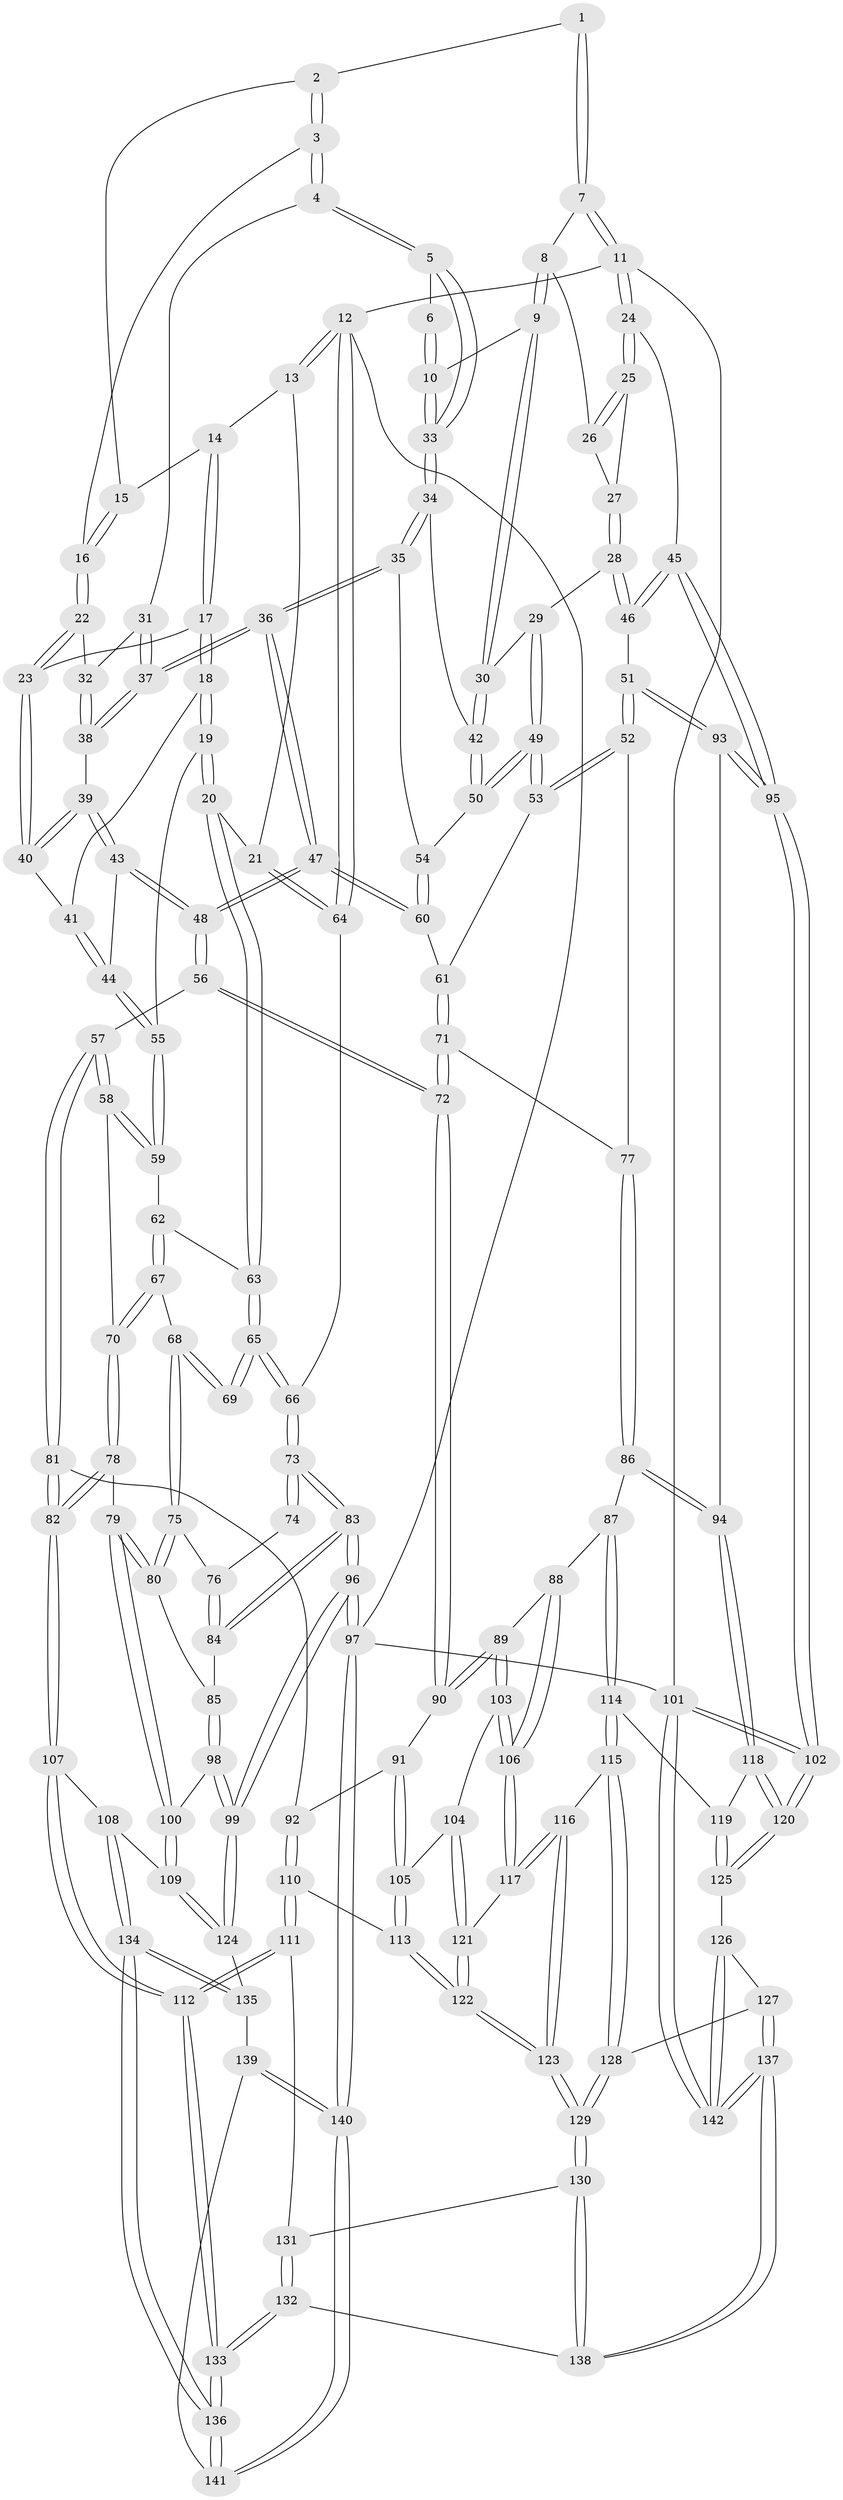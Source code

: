 // coarse degree distribution, {3: 0.15555555555555556, 4: 0.37777777777777777, 5: 0.36666666666666664, 6: 0.08888888888888889, 7: 0.011111111111111112}
// Generated by graph-tools (version 1.1) at 2025/52/02/27/25 19:52:44]
// undirected, 142 vertices, 352 edges
graph export_dot {
graph [start="1"]
  node [color=gray90,style=filled];
  1 [pos="+0.7060664133595037+0"];
  2 [pos="+0.4998478438353367+0"];
  3 [pos="+0.5604394250869403+0.08121122968337371"];
  4 [pos="+0.5812572636630013+0.10038658906563584"];
  5 [pos="+0.5993292234943224+0.10740351357541256"];
  6 [pos="+0.6656383933747162+0"];
  7 [pos="+0.8539049360408139+0"];
  8 [pos="+0.8193160802268996+0.00048469228683370994"];
  9 [pos="+0.7567436612298306+0.11200223667665832"];
  10 [pos="+0.6802052711110446+0.1365591342302747"];
  11 [pos="+1+0"];
  12 [pos="+0+0"];
  13 [pos="+0.1955040781525633+0"];
  14 [pos="+0.22790647345080228+0"];
  15 [pos="+0.34314713342424463+0"];
  16 [pos="+0.4491533839178274+0.08718734919364286"];
  17 [pos="+0.2360794632429362+0.025442747084478447"];
  18 [pos="+0.18163151577659642+0.19747083352330957"];
  19 [pos="+0.16640706919054515+0.21965703266673292"];
  20 [pos="+0.13447365544895223+0.24679353116391656"];
  21 [pos="+0+0.21099933286577296"];
  22 [pos="+0.42559690580965653+0.13128570064805478"];
  23 [pos="+0.3988265151856829+0.15090479652060612"];
  24 [pos="+1+0.08633929460502833"];
  25 [pos="+1+0.1474023824118076"];
  26 [pos="+0.8264446422870096+0.008293788264248479"];
  27 [pos="+0.9337200574891253+0.18478448250256763"];
  28 [pos="+0.9021287027988277+0.21093629297656555"];
  29 [pos="+0.8535933969430767+0.21883039377192734"];
  30 [pos="+0.8395176804397773+0.21482785233117913"];
  31 [pos="+0.5171468473582841+0.15861314097491525"];
  32 [pos="+0.4916904675600033+0.16524284651854362"];
  33 [pos="+0.6538651199595704+0.14936564686965342"];
  34 [pos="+0.6487129622556643+0.17865057632426176"];
  35 [pos="+0.6155736931988831+0.25078467784673786"];
  36 [pos="+0.5781643350093074+0.2867640810149439"];
  37 [pos="+0.5487741027594711+0.26942891608267927"];
  38 [pos="+0.4825017973447763+0.24510009241890018"];
  39 [pos="+0.47419403116051834+0.2452070187300416"];
  40 [pos="+0.3980424168604055+0.1548076976936176"];
  41 [pos="+0.3641970301644458+0.20034712217885944"];
  42 [pos="+0.7700000661006523+0.26992212267471555"];
  43 [pos="+0.4144424847719511+0.2861155719955557"];
  44 [pos="+0.3752668068371701+0.28185335215654006"];
  45 [pos="+1+0.4933818341692699"];
  46 [pos="+1+0.488084823438955"];
  47 [pos="+0.5600452790566527+0.44180603819575975"];
  48 [pos="+0.5329098239755566+0.4803094494022815"];
  49 [pos="+0.852588958478003+0.3774992145248935"];
  50 [pos="+0.7596045784506332+0.29670248382408565"];
  51 [pos="+0.9643779380086199+0.4984342227481819"];
  52 [pos="+0.961757726032074+0.4979034324684147"];
  53 [pos="+0.8835431915481755+0.45531752745387943"];
  54 [pos="+0.732000817603738+0.31470896685130223"];
  55 [pos="+0.35305120179357974+0.3005710635562905"];
  56 [pos="+0.5267443709540427+0.4943700876820363"];
  57 [pos="+0.44814780561567474+0.4989533755164231"];
  58 [pos="+0.3701803916143167+0.47191700225762445"];
  59 [pos="+0.331538517958793+0.39716827353627326"];
  60 [pos="+0.7117373235186328+0.4018518248777888"];
  61 [pos="+0.8402791962228324+0.45252605007447133"];
  62 [pos="+0.24404817939152557+0.36249323904543046"];
  63 [pos="+0.13985378140015095+0.2717754477964794"];
  64 [pos="+0+0.22639740310615267"];
  65 [pos="+0.12581343713322793+0.33777508122300226"];
  66 [pos="+0+0.4667217430989235"];
  67 [pos="+0.18779290417010414+0.5264984446444014"];
  68 [pos="+0.17807137437712775+0.5230532111807558"];
  69 [pos="+0.10077444992219442+0.4638903747880685"];
  70 [pos="+0.21189666371536087+0.5404291570833086"];
  71 [pos="+0.651947710242811+0.5667502499424538"];
  72 [pos="+0.5695167509819602+0.5657344068973934"];
  73 [pos="+0+0.5105722633648806"];
  74 [pos="+0.07616260685696083+0.470437756845107"];
  75 [pos="+0.08323529788481106+0.6232325267639957"];
  76 [pos="+0.06050820445265849+0.619458879915341"];
  77 [pos="+0.7686608486512195+0.6110617928821611"];
  78 [pos="+0.23493834231854696+0.680990640904142"];
  79 [pos="+0.19243435789863583+0.6976222183237211"];
  80 [pos="+0.12321257996371694+0.6908154186412112"];
  81 [pos="+0.33962982848679585+0.6784446992323198"];
  82 [pos="+0.2794973090260033+0.7086972990301555"];
  83 [pos="+0+0.597948840382014"];
  84 [pos="+0.0021105359980493855+0.6269799774905912"];
  85 [pos="+0.08450956232504699+0.7132100339992141"];
  86 [pos="+0.7716314818210698+0.7100341393787671"];
  87 [pos="+0.7216091635045994+0.7326519501146858"];
  88 [pos="+0.6169249895707101+0.6903166115888972"];
  89 [pos="+0.6024425976689819+0.6803553922489475"];
  90 [pos="+0.5707725837248051+0.6408883960544304"];
  91 [pos="+0.5178820036236396+0.6934273823854107"];
  92 [pos="+0.4762894058951268+0.7258014445052741"];
  93 [pos="+0.8799413341199912+0.7057506885801388"];
  94 [pos="+0.8444394753526476+0.7330244870210855"];
  95 [pos="+1+0.9824461558351567"];
  96 [pos="+0+0.8153194020284142"];
  97 [pos="+0+1"];
  98 [pos="+0.0757266927980688+0.7238513103323135"];
  99 [pos="+0+0.8217660626723192"];
  100 [pos="+0.12613094158943308+0.8349456456093927"];
  101 [pos="+1+1"];
  102 [pos="+1+1"];
  103 [pos="+0.5814051344768792+0.8203958954570155"];
  104 [pos="+0.5661422878172875+0.8308120374800329"];
  105 [pos="+0.5488831183336998+0.8301456394473342"];
  106 [pos="+0.6542516025620985+0.8421895087939482"];
  107 [pos="+0.31111831909213733+0.8409402943970224"];
  108 [pos="+0.2593522996671798+0.8736840116307206"];
  109 [pos="+0.12206839030751318+0.8621712564749189"];
  110 [pos="+0.43083537984460063+0.8545492760094987"];
  111 [pos="+0.430692621348923+0.854641879076878"];
  112 [pos="+0.3681102130846421+0.8640130893264585"];
  113 [pos="+0.4473787201635612+0.856099041667811"];
  114 [pos="+0.7215456551895985+0.852562300968518"];
  115 [pos="+0.7044487458039482+0.8636085084839958"];
  116 [pos="+0.6730101043373463+0.8554463588305519"];
  117 [pos="+0.6626603520580392+0.8495371549281181"];
  118 [pos="+0.848596730521628+0.7879159959076785"];
  119 [pos="+0.7625458850646539+0.8583666474085867"];
  120 [pos="+1+1"];
  121 [pos="+0.5783801974623675+0.881850176381822"];
  122 [pos="+0.5710235277598095+0.9244228958988627"];
  123 [pos="+0.5758291206359415+0.9335654157300547"];
  124 [pos="+0.08837689270982854+0.8841885099009471"];
  125 [pos="+0.8001509756390633+0.8975414823279881"];
  126 [pos="+0.7465439389572993+0.9687492458045978"];
  127 [pos="+0.698938726231497+0.9343390728602781"];
  128 [pos="+0.6941591286353428+0.9279112124545046"];
  129 [pos="+0.5865378194706734+0.9917047531868303"];
  130 [pos="+0.553149091175308+1"];
  131 [pos="+0.4482406133282853+0.8966079319962671"];
  132 [pos="+0.3850739459367263+1"];
  133 [pos="+0.3588138931484108+1"];
  134 [pos="+0.22381858849702144+1"];
  135 [pos="+0.09193081225938916+0.9029146429964306"];
  136 [pos="+0.26295643063536145+1"];
  137 [pos="+0.6858419541447234+1"];
  138 [pos="+0.5415964344801854+1"];
  139 [pos="+0.08555001105775999+0.9288432196772942"];
  140 [pos="+0+1"];
  141 [pos="+0.08916853068575617+1"];
  142 [pos="+1+1"];
  1 -- 2;
  1 -- 7;
  1 -- 7;
  2 -- 3;
  2 -- 3;
  2 -- 15;
  3 -- 4;
  3 -- 4;
  3 -- 16;
  4 -- 5;
  4 -- 5;
  4 -- 31;
  5 -- 6;
  5 -- 33;
  5 -- 33;
  6 -- 10;
  6 -- 10;
  7 -- 8;
  7 -- 11;
  7 -- 11;
  8 -- 9;
  8 -- 9;
  8 -- 26;
  9 -- 10;
  9 -- 30;
  9 -- 30;
  10 -- 33;
  10 -- 33;
  11 -- 12;
  11 -- 24;
  11 -- 24;
  11 -- 101;
  12 -- 13;
  12 -- 13;
  12 -- 64;
  12 -- 64;
  12 -- 97;
  13 -- 14;
  13 -- 21;
  14 -- 15;
  14 -- 17;
  14 -- 17;
  15 -- 16;
  15 -- 16;
  16 -- 22;
  16 -- 22;
  17 -- 18;
  17 -- 18;
  17 -- 23;
  18 -- 19;
  18 -- 19;
  18 -- 41;
  19 -- 20;
  19 -- 20;
  19 -- 55;
  20 -- 21;
  20 -- 63;
  20 -- 63;
  21 -- 64;
  21 -- 64;
  22 -- 23;
  22 -- 23;
  22 -- 32;
  23 -- 40;
  23 -- 40;
  24 -- 25;
  24 -- 25;
  24 -- 45;
  25 -- 26;
  25 -- 26;
  25 -- 27;
  26 -- 27;
  27 -- 28;
  27 -- 28;
  28 -- 29;
  28 -- 46;
  28 -- 46;
  29 -- 30;
  29 -- 49;
  29 -- 49;
  30 -- 42;
  30 -- 42;
  31 -- 32;
  31 -- 37;
  31 -- 37;
  32 -- 38;
  32 -- 38;
  33 -- 34;
  33 -- 34;
  34 -- 35;
  34 -- 35;
  34 -- 42;
  35 -- 36;
  35 -- 36;
  35 -- 54;
  36 -- 37;
  36 -- 37;
  36 -- 47;
  36 -- 47;
  37 -- 38;
  37 -- 38;
  38 -- 39;
  39 -- 40;
  39 -- 40;
  39 -- 43;
  39 -- 43;
  40 -- 41;
  41 -- 44;
  41 -- 44;
  42 -- 50;
  42 -- 50;
  43 -- 44;
  43 -- 48;
  43 -- 48;
  44 -- 55;
  44 -- 55;
  45 -- 46;
  45 -- 46;
  45 -- 95;
  45 -- 95;
  46 -- 51;
  47 -- 48;
  47 -- 48;
  47 -- 60;
  47 -- 60;
  48 -- 56;
  48 -- 56;
  49 -- 50;
  49 -- 50;
  49 -- 53;
  49 -- 53;
  50 -- 54;
  51 -- 52;
  51 -- 52;
  51 -- 93;
  51 -- 93;
  52 -- 53;
  52 -- 53;
  52 -- 77;
  53 -- 61;
  54 -- 60;
  54 -- 60;
  55 -- 59;
  55 -- 59;
  56 -- 57;
  56 -- 72;
  56 -- 72;
  57 -- 58;
  57 -- 58;
  57 -- 81;
  57 -- 81;
  58 -- 59;
  58 -- 59;
  58 -- 70;
  59 -- 62;
  60 -- 61;
  61 -- 71;
  61 -- 71;
  62 -- 63;
  62 -- 67;
  62 -- 67;
  63 -- 65;
  63 -- 65;
  64 -- 66;
  65 -- 66;
  65 -- 66;
  65 -- 69;
  65 -- 69;
  66 -- 73;
  66 -- 73;
  67 -- 68;
  67 -- 70;
  67 -- 70;
  68 -- 69;
  68 -- 69;
  68 -- 75;
  68 -- 75;
  70 -- 78;
  70 -- 78;
  71 -- 72;
  71 -- 72;
  71 -- 77;
  72 -- 90;
  72 -- 90;
  73 -- 74;
  73 -- 74;
  73 -- 83;
  73 -- 83;
  74 -- 76;
  75 -- 76;
  75 -- 80;
  75 -- 80;
  76 -- 84;
  76 -- 84;
  77 -- 86;
  77 -- 86;
  78 -- 79;
  78 -- 82;
  78 -- 82;
  79 -- 80;
  79 -- 80;
  79 -- 100;
  79 -- 100;
  80 -- 85;
  81 -- 82;
  81 -- 82;
  81 -- 92;
  82 -- 107;
  82 -- 107;
  83 -- 84;
  83 -- 84;
  83 -- 96;
  83 -- 96;
  84 -- 85;
  85 -- 98;
  85 -- 98;
  86 -- 87;
  86 -- 94;
  86 -- 94;
  87 -- 88;
  87 -- 114;
  87 -- 114;
  88 -- 89;
  88 -- 106;
  88 -- 106;
  89 -- 90;
  89 -- 90;
  89 -- 103;
  89 -- 103;
  90 -- 91;
  91 -- 92;
  91 -- 105;
  91 -- 105;
  92 -- 110;
  92 -- 110;
  93 -- 94;
  93 -- 95;
  93 -- 95;
  94 -- 118;
  94 -- 118;
  95 -- 102;
  95 -- 102;
  96 -- 97;
  96 -- 97;
  96 -- 99;
  96 -- 99;
  97 -- 140;
  97 -- 140;
  97 -- 101;
  98 -- 99;
  98 -- 99;
  98 -- 100;
  99 -- 124;
  99 -- 124;
  100 -- 109;
  100 -- 109;
  101 -- 102;
  101 -- 102;
  101 -- 142;
  101 -- 142;
  102 -- 120;
  102 -- 120;
  103 -- 104;
  103 -- 106;
  103 -- 106;
  104 -- 105;
  104 -- 121;
  104 -- 121;
  105 -- 113;
  105 -- 113;
  106 -- 117;
  106 -- 117;
  107 -- 108;
  107 -- 112;
  107 -- 112;
  108 -- 109;
  108 -- 134;
  108 -- 134;
  109 -- 124;
  109 -- 124;
  110 -- 111;
  110 -- 111;
  110 -- 113;
  111 -- 112;
  111 -- 112;
  111 -- 131;
  112 -- 133;
  112 -- 133;
  113 -- 122;
  113 -- 122;
  114 -- 115;
  114 -- 115;
  114 -- 119;
  115 -- 116;
  115 -- 128;
  115 -- 128;
  116 -- 117;
  116 -- 117;
  116 -- 123;
  116 -- 123;
  117 -- 121;
  118 -- 119;
  118 -- 120;
  118 -- 120;
  119 -- 125;
  119 -- 125;
  120 -- 125;
  120 -- 125;
  121 -- 122;
  121 -- 122;
  122 -- 123;
  122 -- 123;
  123 -- 129;
  123 -- 129;
  124 -- 135;
  125 -- 126;
  126 -- 127;
  126 -- 142;
  126 -- 142;
  127 -- 128;
  127 -- 137;
  127 -- 137;
  128 -- 129;
  128 -- 129;
  129 -- 130;
  129 -- 130;
  130 -- 131;
  130 -- 138;
  130 -- 138;
  131 -- 132;
  131 -- 132;
  132 -- 133;
  132 -- 133;
  132 -- 138;
  133 -- 136;
  133 -- 136;
  134 -- 135;
  134 -- 135;
  134 -- 136;
  134 -- 136;
  135 -- 139;
  136 -- 141;
  136 -- 141;
  137 -- 138;
  137 -- 138;
  137 -- 142;
  137 -- 142;
  139 -- 140;
  139 -- 140;
  139 -- 141;
  140 -- 141;
  140 -- 141;
}
